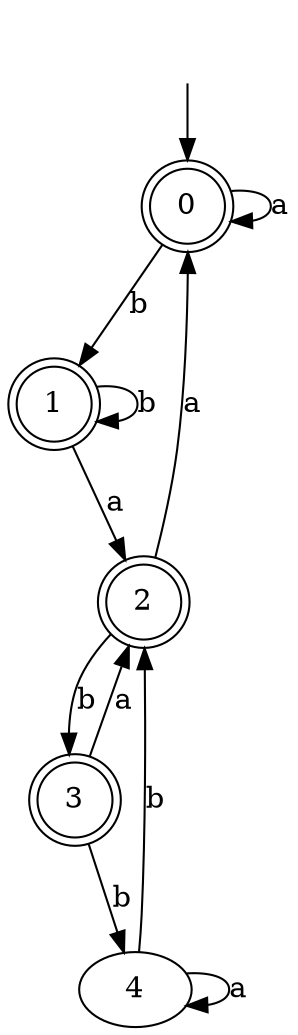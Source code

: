 digraph RandomDFA {
  __start0 [label="", shape=none];
  __start0 -> 0 [label=""];
  0 [shape=circle] [shape=doublecircle]
  0 -> 0 [label="a"]
  0 -> 1 [label="b"]
  1 [shape=doublecircle]
  1 -> 2 [label="a"]
  1 -> 1 [label="b"]
  2 [shape=doublecircle]
  2 -> 0 [label="a"]
  2 -> 3 [label="b"]
  3 [shape=doublecircle]
  3 -> 2 [label="a"]
  3 -> 4 [label="b"]
  4
  4 -> 4 [label="a"]
  4 -> 2 [label="b"]
}
